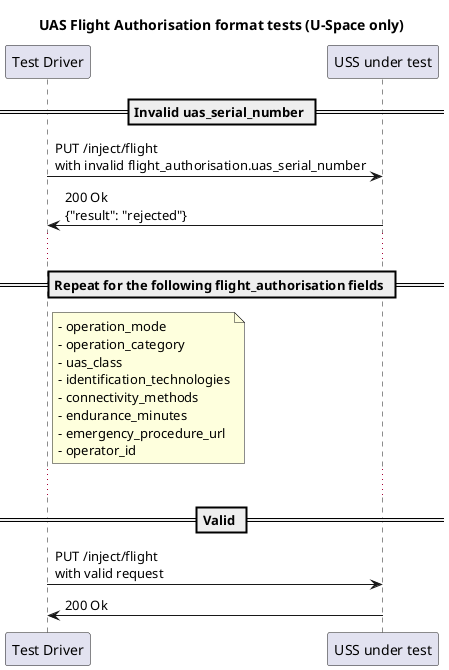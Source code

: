 @startuml
title UAS Flight Authorisation format tests (U-Space only)

participant "Test Driver" as TD
participant "USS under test" as USS

== Invalid uas_serial_number ==
TD -> USS: PUT /inject/flight\nwith invalid flight_authorisation.uas_serial_number
TD <- USS: 200 Ok\n{"result": "rejected"}

...

== Repeat for the following flight_authorisation fields ==
note right of TD
- operation_mode
- operation_category
- uas_class
- identification_technologies
- connectivity_methods
- endurance_minutes
- emergency_procedure_url
- operator_id
end note

...

== Valid ==
TD -> USS: PUT /inject/flight\nwith valid request
TD <- USS: 200 Ok
@enduml